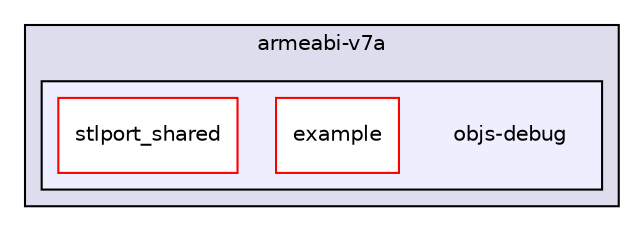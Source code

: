 digraph "fmod/android/fmodstudioapi10503android/api/lowlevel/examples/eclipse/play_sound/obj/local/armeabi-v7a/objs-debug" {
  compound=true
  node [ fontsize="10", fontname="Helvetica"];
  edge [ labelfontsize="10", labelfontname="Helvetica"];
  subgraph clusterdir_f7de8e375460c894ff25ba0c9e316f8b {
    graph [ bgcolor="#ddddee", pencolor="black", label="armeabi-v7a" fontname="Helvetica", fontsize="10", URL="dir_f7de8e375460c894ff25ba0c9e316f8b.html"]
  subgraph clusterdir_60c441c9c4d55921b65a080353ba908a {
    graph [ bgcolor="#eeeeff", pencolor="black", label="" URL="dir_60c441c9c4d55921b65a080353ba908a.html"];
    dir_60c441c9c4d55921b65a080353ba908a [shape=plaintext label="objs-debug"];
    dir_934098aeb62c81afd9ec514b55462fe9 [shape=box label="example" color="red" fillcolor="white" style="filled" URL="dir_934098aeb62c81afd9ec514b55462fe9.html"];
    dir_0d3f322bd28dfab73fce86d6670cf02c [shape=box label="stlport_shared" color="red" fillcolor="white" style="filled" URL="dir_0d3f322bd28dfab73fce86d6670cf02c.html"];
  }
  }
}
